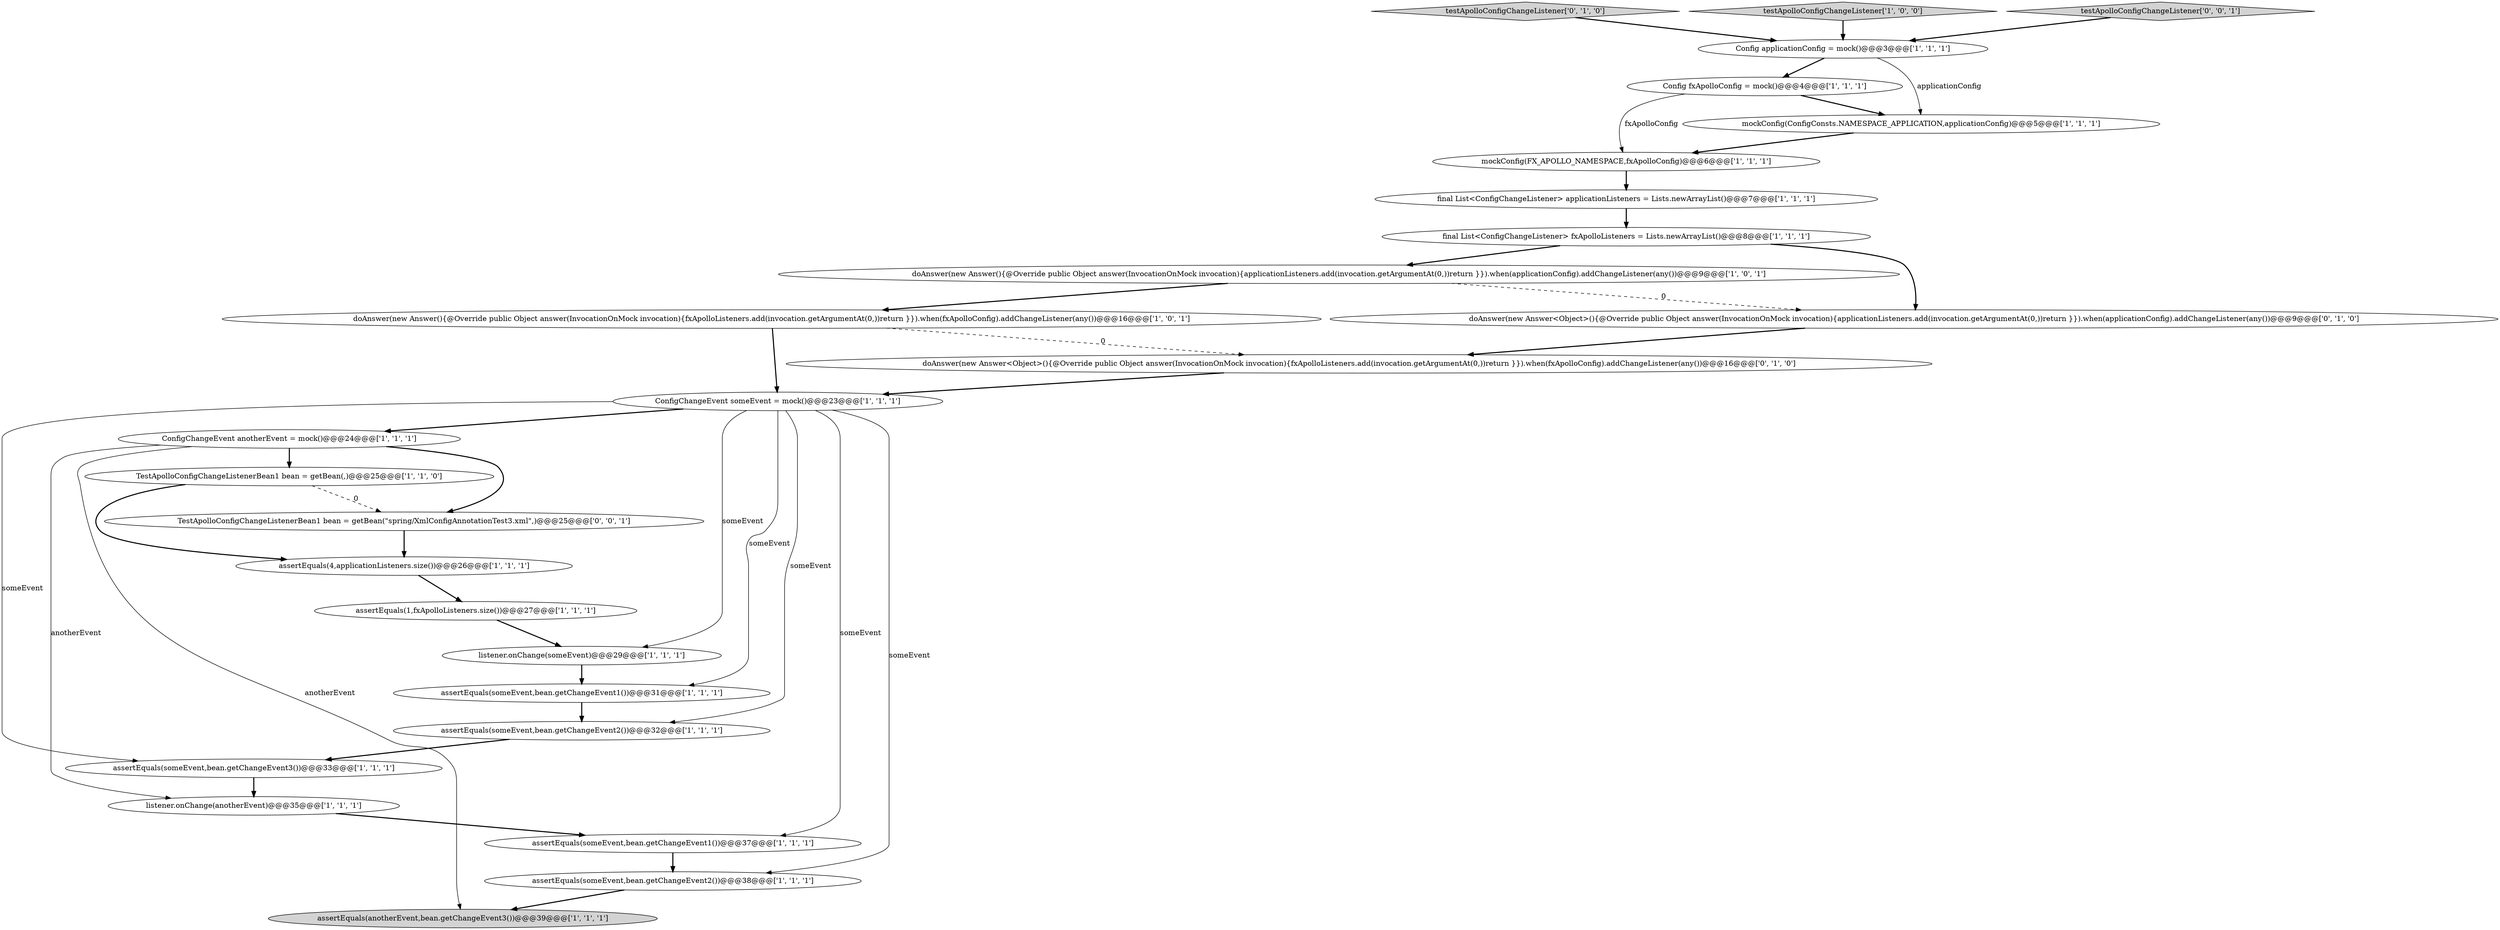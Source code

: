 digraph {
8 [style = filled, label = "doAnswer(new Answer(){@Override public Object answer(InvocationOnMock invocation){applicationListeners.add(invocation.getArgumentAt(0,))return }}).when(applicationConfig).addChangeListener(any())@@@9@@@['1', '0', '1']", fillcolor = white, shape = ellipse image = "AAA0AAABBB1BBB"];
20 [style = filled, label = "mockConfig(FX_APOLLO_NAMESPACE,fxApolloConfig)@@@6@@@['1', '1', '1']", fillcolor = white, shape = ellipse image = "AAA0AAABBB1BBB"];
4 [style = filled, label = "assertEquals(1,fxApolloListeners.size())@@@27@@@['1', '1', '1']", fillcolor = white, shape = ellipse image = "AAA0AAABBB1BBB"];
9 [style = filled, label = "ConfigChangeEvent someEvent = mock()@@@23@@@['1', '1', '1']", fillcolor = white, shape = ellipse image = "AAA0AAABBB1BBB"];
11 [style = filled, label = "listener.onChange(anotherEvent)@@@35@@@['1', '1', '1']", fillcolor = white, shape = ellipse image = "AAA0AAABBB1BBB"];
21 [style = filled, label = "assertEquals(4,applicationListeners.size())@@@26@@@['1', '1', '1']", fillcolor = white, shape = ellipse image = "AAA0AAABBB1BBB"];
15 [style = filled, label = "mockConfig(ConfigConsts.NAMESPACE_APPLICATION,applicationConfig)@@@5@@@['1', '1', '1']", fillcolor = white, shape = ellipse image = "AAA0AAABBB1BBB"];
18 [style = filled, label = "assertEquals(someEvent,bean.getChangeEvent3())@@@33@@@['1', '1', '1']", fillcolor = white, shape = ellipse image = "AAA0AAABBB1BBB"];
1 [style = filled, label = "assertEquals(someEvent,bean.getChangeEvent2())@@@38@@@['1', '1', '1']", fillcolor = white, shape = ellipse image = "AAA0AAABBB1BBB"];
17 [style = filled, label = "TestApolloConfigChangeListenerBean1 bean = getBean(,)@@@25@@@['1', '1', '0']", fillcolor = white, shape = ellipse image = "AAA0AAABBB1BBB"];
12 [style = filled, label = "listener.onChange(someEvent)@@@29@@@['1', '1', '1']", fillcolor = white, shape = ellipse image = "AAA0AAABBB1BBB"];
6 [style = filled, label = "assertEquals(someEvent,bean.getChangeEvent2())@@@32@@@['1', '1', '1']", fillcolor = white, shape = ellipse image = "AAA0AAABBB1BBB"];
23 [style = filled, label = "testApolloConfigChangeListener['0', '1', '0']", fillcolor = lightgray, shape = diamond image = "AAA0AAABBB2BBB"];
10 [style = filled, label = "doAnswer(new Answer(){@Override public Object answer(InvocationOnMock invocation){fxApolloListeners.add(invocation.getArgumentAt(0,))return }}).when(fxApolloConfig).addChangeListener(any())@@@16@@@['1', '0', '1']", fillcolor = white, shape = ellipse image = "AAA0AAABBB1BBB"];
26 [style = filled, label = "TestApolloConfigChangeListenerBean1 bean = getBean(\"spring/XmlConfigAnnotationTest3.xml\",)@@@25@@@['0', '0', '1']", fillcolor = white, shape = ellipse image = "AAA0AAABBB3BBB"];
19 [style = filled, label = "testApolloConfigChangeListener['1', '0', '0']", fillcolor = lightgray, shape = diamond image = "AAA0AAABBB1BBB"];
25 [style = filled, label = "testApolloConfigChangeListener['0', '0', '1']", fillcolor = lightgray, shape = diamond image = "AAA0AAABBB3BBB"];
5 [style = filled, label = "assertEquals(someEvent,bean.getChangeEvent1())@@@37@@@['1', '1', '1']", fillcolor = white, shape = ellipse image = "AAA0AAABBB1BBB"];
13 [style = filled, label = "assertEquals(someEvent,bean.getChangeEvent1())@@@31@@@['1', '1', '1']", fillcolor = white, shape = ellipse image = "AAA0AAABBB1BBB"];
14 [style = filled, label = "ConfigChangeEvent anotherEvent = mock()@@@24@@@['1', '1', '1']", fillcolor = white, shape = ellipse image = "AAA0AAABBB1BBB"];
2 [style = filled, label = "assertEquals(anotherEvent,bean.getChangeEvent3())@@@39@@@['1', '1', '1']", fillcolor = lightgray, shape = ellipse image = "AAA0AAABBB1BBB"];
24 [style = filled, label = "doAnswer(new Answer<Object>(){@Override public Object answer(InvocationOnMock invocation){applicationListeners.add(invocation.getArgumentAt(0,))return }}).when(applicationConfig).addChangeListener(any())@@@9@@@['0', '1', '0']", fillcolor = white, shape = ellipse image = "AAA1AAABBB2BBB"];
3 [style = filled, label = "final List<ConfigChangeListener> fxApolloListeners = Lists.newArrayList()@@@8@@@['1', '1', '1']", fillcolor = white, shape = ellipse image = "AAA0AAABBB1BBB"];
0 [style = filled, label = "Config fxApolloConfig = mock()@@@4@@@['1', '1', '1']", fillcolor = white, shape = ellipse image = "AAA0AAABBB1BBB"];
7 [style = filled, label = "Config applicationConfig = mock()@@@3@@@['1', '1', '1']", fillcolor = white, shape = ellipse image = "AAA0AAABBB1BBB"];
16 [style = filled, label = "final List<ConfigChangeListener> applicationListeners = Lists.newArrayList()@@@7@@@['1', '1', '1']", fillcolor = white, shape = ellipse image = "AAA0AAABBB1BBB"];
22 [style = filled, label = "doAnswer(new Answer<Object>(){@Override public Object answer(InvocationOnMock invocation){fxApolloListeners.add(invocation.getArgumentAt(0,))return }}).when(fxApolloConfig).addChangeListener(any())@@@16@@@['0', '1', '0']", fillcolor = white, shape = ellipse image = "AAA1AAABBB2BBB"];
0->20 [style = solid, label="fxApolloConfig"];
14->17 [style = bold, label=""];
3->24 [style = bold, label=""];
9->18 [style = solid, label="someEvent"];
6->18 [style = bold, label=""];
26->21 [style = bold, label=""];
9->12 [style = solid, label="someEvent"];
9->13 [style = solid, label="someEvent"];
20->16 [style = bold, label=""];
17->21 [style = bold, label=""];
9->1 [style = solid, label="someEvent"];
17->26 [style = dashed, label="0"];
10->9 [style = bold, label=""];
5->1 [style = bold, label=""];
25->7 [style = bold, label=""];
13->6 [style = bold, label=""];
8->24 [style = dashed, label="0"];
22->9 [style = bold, label=""];
14->26 [style = bold, label=""];
7->15 [style = solid, label="applicationConfig"];
24->22 [style = bold, label=""];
12->13 [style = bold, label=""];
0->15 [style = bold, label=""];
16->3 [style = bold, label=""];
7->0 [style = bold, label=""];
3->8 [style = bold, label=""];
14->11 [style = solid, label="anotherEvent"];
4->12 [style = bold, label=""];
23->7 [style = bold, label=""];
9->14 [style = bold, label=""];
15->20 [style = bold, label=""];
14->2 [style = solid, label="anotherEvent"];
9->5 [style = solid, label="someEvent"];
19->7 [style = bold, label=""];
21->4 [style = bold, label=""];
10->22 [style = dashed, label="0"];
1->2 [style = bold, label=""];
8->10 [style = bold, label=""];
18->11 [style = bold, label=""];
9->6 [style = solid, label="someEvent"];
11->5 [style = bold, label=""];
}
